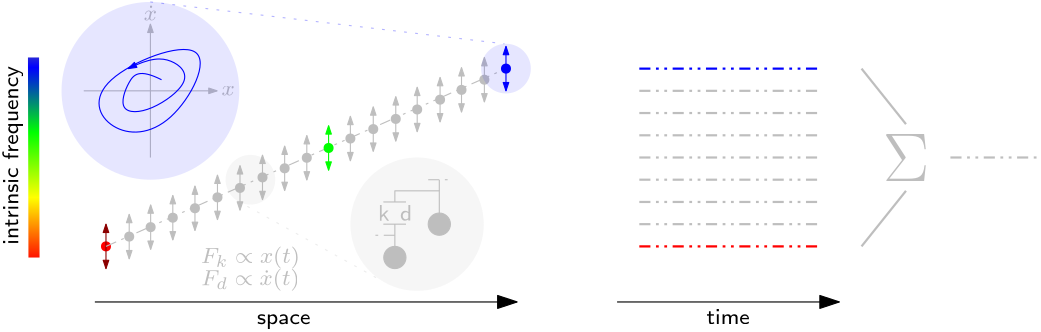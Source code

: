 <?xml version="1.0"?>
<!DOCTYPE ipe SYSTEM "ipe.dtd">
<ipe version="70218" creator="Ipe 7.2.26">
<info created="D:20250527130220" modified="D:20250527180620"/>
<preamble>\renewcommand\rmdefault{cmss}</preamble>
<ipestyle name="basic">
<symbol name="arrow/arc(spx)">
<path stroke="sym-stroke" fill="sym-stroke" pen="sym-pen">
0 0 m
-1 0.333 l
-1 -0.333 l
h
</path>
</symbol>
<symbol name="arrow/farc(spx)">
<path stroke="sym-stroke" fill="white" pen="sym-pen">
0 0 m
-1 0.333 l
-1 -0.333 l
h
</path>
</symbol>
<symbol name="arrow/ptarc(spx)">
<path stroke="sym-stroke" fill="sym-stroke" pen="sym-pen">
0 0 m
-1 0.333 l
-0.8 0 l
-1 -0.333 l
h
</path>
</symbol>
<symbol name="arrow/fptarc(spx)">
<path stroke="sym-stroke" fill="white" pen="sym-pen">
0 0 m
-1 0.333 l
-0.8 0 l
-1 -0.333 l
h
</path>
</symbol>
<symbol name="mark/circle(sx)" transformations="translations">
<path fill="sym-stroke">
0.6 0 0 0.6 0 0 e
0.4 0 0 0.4 0 0 e
</path>
</symbol>
<symbol name="mark/disk(sx)" transformations="translations">
<path fill="sym-stroke">
0.6 0 0 0.6 0 0 e
</path>
</symbol>
<symbol name="mark/fdisk(sfx)" transformations="translations">
<group>
<path fill="sym-fill">
0.5 0 0 0.5 0 0 e
</path>
<path fill="sym-stroke" fillrule="eofill">
0.6 0 0 0.6 0 0 e
0.4 0 0 0.4 0 0 e
</path>
</group>
</symbol>
<symbol name="mark/box(sx)" transformations="translations">
<path fill="sym-stroke" fillrule="eofill">
-0.6 -0.6 m
0.6 -0.6 l
0.6 0.6 l
-0.6 0.6 l
h
-0.4 -0.4 m
0.4 -0.4 l
0.4 0.4 l
-0.4 0.4 l
h
</path>
</symbol>
<symbol name="mark/square(sx)" transformations="translations">
<path fill="sym-stroke">
-0.6 -0.6 m
0.6 -0.6 l
0.6 0.6 l
-0.6 0.6 l
h
</path>
</symbol>
<symbol name="mark/fsquare(sfx)" transformations="translations">
<group>
<path fill="sym-fill">
-0.5 -0.5 m
0.5 -0.5 l
0.5 0.5 l
-0.5 0.5 l
h
</path>
<path fill="sym-stroke" fillrule="eofill">
-0.6 -0.6 m
0.6 -0.6 l
0.6 0.6 l
-0.6 0.6 l
h
-0.4 -0.4 m
0.4 -0.4 l
0.4 0.4 l
-0.4 0.4 l
h
</path>
</group>
</symbol>
<symbol name="mark/cross(sx)" transformations="translations">
<group>
<path fill="sym-stroke">
-0.43 -0.57 m
0.57 0.43 l
0.43 0.57 l
-0.57 -0.43 l
h
</path>
<path fill="sym-stroke">
-0.43 0.57 m
0.57 -0.43 l
0.43 -0.57 l
-0.57 0.43 l
h
</path>
</group>
</symbol>
<symbol name="arrow/fnormal(spx)">
<path stroke="sym-stroke" fill="white" pen="sym-pen">
0 0 m
-1 0.333 l
-1 -0.333 l
h
</path>
</symbol>
<symbol name="arrow/pointed(spx)">
<path stroke="sym-stroke" fill="sym-stroke" pen="sym-pen">
0 0 m
-1 0.333 l
-0.8 0 l
-1 -0.333 l
h
</path>
</symbol>
<symbol name="arrow/fpointed(spx)">
<path stroke="sym-stroke" fill="white" pen="sym-pen">
0 0 m
-1 0.333 l
-0.8 0 l
-1 -0.333 l
h
</path>
</symbol>
<symbol name="arrow/linear(spx)">
<path stroke="sym-stroke" pen="sym-pen">
-1 0.333 m
0 0 l
-1 -0.333 l
</path>
</symbol>
<symbol name="arrow/fdouble(spx)">
<path stroke="sym-stroke" fill="white" pen="sym-pen">
0 0 m
-1 0.333 l
-1 -0.333 l
h
-1 0 m
-2 0.333 l
-2 -0.333 l
h
</path>
</symbol>
<symbol name="arrow/double(spx)">
<path stroke="sym-stroke" fill="sym-stroke" pen="sym-pen">
0 0 m
-1 0.333 l
-1 -0.333 l
h
-1 0 m
-2 0.333 l
-2 -0.333 l
h
</path>
</symbol>
<symbol name="arrow/mid-normal(spx)">
<path stroke="sym-stroke" fill="sym-stroke" pen="sym-pen">
0.5 0 m
-0.5 0.333 l
-0.5 -0.333 l
h
</path>
</symbol>
<symbol name="arrow/mid-fnormal(spx)">
<path stroke="sym-stroke" fill="white" pen="sym-pen">
0.5 0 m
-0.5 0.333 l
-0.5 -0.333 l
h
</path>
</symbol>
<symbol name="arrow/mid-pointed(spx)">
<path stroke="sym-stroke" fill="sym-stroke" pen="sym-pen">
0.5 0 m
-0.5 0.333 l
-0.3 0 l
-0.5 -0.333 l
h
</path>
</symbol>
<symbol name="arrow/mid-fpointed(spx)">
<path stroke="sym-stroke" fill="white" pen="sym-pen">
0.5 0 m
-0.5 0.333 l
-0.3 0 l
-0.5 -0.333 l
h
</path>
</symbol>
<symbol name="arrow/mid-double(spx)">
<path stroke="sym-stroke" fill="sym-stroke" pen="sym-pen">
1 0 m
0 0.333 l
0 -0.333 l
h
0 0 m
-1 0.333 l
-1 -0.333 l
h
</path>
</symbol>
<symbol name="arrow/mid-fdouble(spx)">
<path stroke="sym-stroke" fill="white" pen="sym-pen">
1 0 m
0 0.333 l
0 -0.333 l
h
0 0 m
-1 0.333 l
-1 -0.333 l
h
</path>
</symbol>
<anglesize name="22.5 deg" value="22.5"/>
<anglesize name="30 deg" value="30"/>
<anglesize name="45 deg" value="45"/>
<anglesize name="60 deg" value="60"/>
<anglesize name="90 deg" value="90"/>
<arrowsize name="large" value="10"/>
<arrowsize name="small" value="5"/>
<arrowsize name="tiny" value="3"/>
<color name="blue" value="0 0 1"/>
<color name="brown" value="0.647 0.165 0.165"/>
<color name="darkblue" value="0 0 0.545"/>
<color name="darkcyan" value="0 0.545 0.545"/>
<color name="darkgray" value="0.663"/>
<color name="darkgreen" value="0 0.392 0"/>
<color name="darkmagenta" value="0.545 0 0.545"/>
<color name="darkorange" value="1 0.549 0"/>
<color name="darkred" value="0.545 0 0"/>
<color name="gold" value="1 0.843 0"/>
<color name="gray" value="0.745"/>
<color name="green" value="0 1 0"/>
<color name="lightblue" value="0.678 0.847 0.902"/>
<color name="lightcyan" value="0.878 1 1"/>
<color name="lightgray" value="0.827"/>
<color name="lightgreen" value="0.565 0.933 0.565"/>
<color name="lightyellow" value="1 1 0.878"/>
<color name="navy" value="0 0 0.502"/>
<color name="orange" value="1 0.647 0"/>
<color name="pink" value="1 0.753 0.796"/>
<color name="purple" value="0.627 0.125 0.941"/>
<color name="red" value="1 0 0"/>
<color name="seagreen" value="0.18 0.545 0.341"/>
<color name="turquoise" value="0.251 0.878 0.816"/>
<color name="violet" value="0.933 0.51 0.933"/>
<color name="yellow" value="1 1 0"/>
<dashstyle name="dash dot dotted" value="[4 2 1 2 1 2] 0"/>
<dashstyle name="dash dotted" value="[4 2 1 2] 0"/>
<dashstyle name="dashed" value="[4] 0"/>
<dashstyle name="dotted" value="[1 3] 0"/>
<gridsize name="10 pts (~3.5 mm)" value="10"/>
<gridsize name="14 pts (~5 mm)" value="14"/>
<gridsize name="16 pts (~6 mm)" value="16"/>
<gridsize name="20 pts (~7 mm)" value="20"/>
<gridsize name="28 pts (~10 mm)" value="28"/>
<gridsize name="32 pts (~12 mm)" value="32"/>
<gridsize name="4 pts" value="4"/>
<gridsize name="56 pts (~20 mm)" value="56"/>
<gridsize name="8 pts (~3 mm)" value="8"/>
<opacity name="10%" value="0.1"/>
<opacity name="30%" value="0.3"/>
<opacity name="50%" value="0.5"/>
<opacity name="75%" value="0.75"/>
<pen name="fat" value="1.2"/>
<pen name="heavier" value="0.8"/>
<pen name="ultrafat" value="2"/>
<symbolsize name="large" value="5"/>
<symbolsize name="small" value="2"/>
<symbolsize name="tiny" value="1.1"/>
<textsize name="Huge" value="\Huge"/>
<textsize name="LARGE" value="\LARGE"/>
<textsize name="Large" value="\Large"/>
<textsize name="footnote" value="\footnotesize"/>
<textsize name="huge" value="\huge"/>
<textsize name="large" value="\large"/>
<textsize name="script" value="\scriptsize"/>
<textsize name="small" value="\small"/>
<textsize name="tiny" value="\tiny"/>
<textstyle name="center" begin="\begin{center}" end="\end{center}"/>
<textstyle name="item" begin="\begin{itemize}\item{}" end="\end{itemize}"/>
<textstyle name="itemize" begin="\begin{itemize}" end="\end{itemize}"/>
<tiling name="falling" angle="-60" step="4" width="1"/>
<tiling name="rising" angle="30" step="4" width="1"/>
</ipestyle>
<ipestyle name="cushion-gradients">
<gradient name="gradient-blue" type="radial" coords="-3.2 19.2 0 8 8 16" extend="yes">
 <stop offset="0" color="0.541 0.824 1"/>
 <stop offset="0.4" color="0.38 0.576 0.812"/>
 <stop offset="1" color="0.263 0.4 0.565"/>
</gradient>
<gradient name="gradient-brown" type="radial" coords="-3.2 19.2 0 8 8 16" extend="yes">
 <stop offset="0" color="1 0.816 0.518"/>
 <stop offset="0.4" color="0.702 0.573 0.365"/>
 <stop offset="1" color="0.49 0.4 0.255"/>
</gradient>
<gradient name="gradient-green" type="radial" coords="-3.2 19.2 0 8 8 16" extend="yes">
 <stop offset="0" color="0.667 1 0.463"/>
 <stop offset="0.4" color="0.467 0.718 0.325"/>
 <stop offset="1" color="0.325 0.502 0.227"/>
</gradient>
<gradient name="gradient-orange" type="radial" coords="-3.2 19.2 0 8 8 16" extend="yes">
 <stop offset="0" color="1 0.706 0"/>
 <stop offset="0.4" color="1 0.494 0"/>
 <stop offset="1" color="0.698 0.345 0"/>
</gradient>
<gradient name="gradient-purple" type="radial" coords="-3.2 19.2 0 8 8 16" extend="yes">
 <stop offset="0" color="1 0.643 0.984"/>
 <stop offset="0.4" color="0.757 0.451 0.69"/>
 <stop offset="1" color="0.529 0.314 0.482"/>
</gradient>
<gradient name="gradient-red" type="radial" coords="-3.2 19.2 0 8 8 16" extend="yes">
 <stop offset="0" color="1 0.714 0.714"/>
 <stop offset="0.4" color="1 0.502 0.502"/>
 <stop offset="1" color="0.698 0.349 0.349"/>
</gradient>
<gradient name="gradient-yellow" type="radial" coords="-3.2 19.2 0 8 8 16" extend="yes">
 <stop offset="0" color="1 1 0"/>
 <stop offset="0.4" color="1 0.835 0"/>
 <stop offset="1" color="0.698 0.584 0"/>
</gradient>
<gradient name="linear" type="axial" coords="75 0 325 0" extend="yes">
 <stop offset="0" color="1 0 0"/>
 <stop offset="0.25" color="1 1 0"/>
 <stop offset="0.5" color="0 1 0"/>
 <stop offset="0.75" color="0 0 1"/>
 <stop offset="1" color="1 1 0"/>
</gradient>
</ipestyle>
<page>
<layer name="Background"/>
<layer name="Foreground"/>
<layer name="Zoom"/>
<view layers="Background Foreground Zoom" active="Zoom"/>
<path layer="Background" matrix="1 0 0 1 0 -4" stroke="black" arrow="normal/normal">
204 688 m
356 688 l
</path>
<use layer="Foreground" matrix="1 0 0 1 -48 -80" name="mark/disk(sx)" pos="256 784" size="normal" stroke="red"/>
<path stroke="darkred" arrow="normal/tiny" rarrow="normal/tiny">
208 696 m
208 712 l
</path>
<path stroke="gray" dash="dash dot dotted">
208 704 m
352 768 l
</path>
<use matrix="1 0 0 1 96 -16" name="mark/disk(sx)" pos="256 784" size="normal" stroke="blue"/>
<path matrix="1 0 0 1 144 64" stroke="blue" arrow="normal/tiny" rarrow="normal/tiny">
208 696 m
208 712 l
</path>
<use matrix="1 0 0 1 -39.6328 -76.4703" name="mark/disk(sx)" pos="256 784" size="normal" stroke="gray"/>
<path matrix="1 0 0 1 8.36725 3.52965" stroke="gray" arrow="normal/tiny" rarrow="normal/tiny">
208 696 m
208 712 l
</path>
<use matrix="1 0 0 1 -31.9189 -73.0713" name="mark/disk(sx)" pos="256 784" size="normal" stroke="gray"/>
<path matrix="1 0 0 1 16.0812 6.92868" stroke="gray" arrow="normal/tiny" rarrow="normal/tiny">
208 696 m
208 712 l
</path>
<use matrix="1 0 0 1 -23.944 -69.6721" name="mark/disk(sx)" pos="256 784" size="normal" stroke="gray"/>
<path matrix="1 0 0 1 24.0561 10.3278" stroke="gray" arrow="normal/tiny" rarrow="normal/tiny">
208 696 m
208 712 l
</path>
<use matrix="1 0 0 1 -15.9691 -66.273" name="mark/disk(sx)" pos="256 784" size="normal" stroke="gray"/>
<path matrix="1 0 0 1 32.031 13.7269" stroke="gray" arrow="normal/tiny" rarrow="normal/tiny">
208 696 m
208 712 l
</path>
<use matrix="1 0 0 1 -7.86347 -62.3509" name="mark/disk(sx)" pos="256 784" size="normal" stroke="gray"/>
<path matrix="1 0 0 1 40.1366 17.649" stroke="gray" arrow="normal/tiny" rarrow="normal/tiny">
208 696 m
208 712 l
</path>
<use matrix="1 0 0 1 0.242165 -58.9518" name="mark/disk(sx)" pos="256 784" size="normal" stroke="gray"/>
<path matrix="1 0 0 1 48.2422 21.0482" stroke="gray" arrow="normal/tiny" rarrow="normal/tiny">
208 696 m
208 712 l
</path>
<use matrix="1 0 0 1 8.34779 -55.1604" name="mark/disk(sx)" pos="256 784" size="normal" stroke="gray"/>
<path matrix="1 0 0 1 56.3478 24.8395" stroke="gray" arrow="normal/tiny" rarrow="normal/tiny">
208 696 m
208 712 l
</path>
<use matrix="1 0 0 1 16.3227 -51.892" name="mark/disk(sx)" pos="256 784" size="normal" stroke="gray"/>
<path matrix="1 0 0 1 64.3227 28.1079" stroke="gray" arrow="normal/tiny" rarrow="normal/tiny">
208 696 m
208 712 l
</path>
<use matrix="1 0 0 1 24.2976 -48.1007" name="mark/disk(sx)" pos="256 784" size="normal" stroke="gray"/>
<path matrix="1 0 0 1 72.2976 31.8992" stroke="gray" arrow="normal/tiny" rarrow="normal/tiny">
208 696 m
208 712 l
</path>
<use matrix="1 0 0 1 32.1417 -44.5708" name="mark/disk(sx)" pos="256 784" size="normal" stroke="green"/>
<path matrix="1 0 0 1 80.1418 35.4291" stroke="green" arrow="normal/tiny" rarrow="normal/tiny">
208 696 m
208 712 l
</path>
<use matrix="1 0 0 1 39.9859 -41.1717" name="mark/disk(sx)" pos="256 784" size="normal" stroke="gray"/>
<path matrix="1 0 0 1 87.9859 38.8283" stroke="gray" arrow="normal/tiny" rarrow="normal/tiny">
208 696 m
208 712 l
</path>
<use matrix="1 0 0 1 48.2223 -37.7726" name="mark/disk(sx)" pos="256 784" size="normal" stroke="gray"/>
<path matrix="1 0 0 1 96.2223 42.2274" stroke="gray" arrow="normal/tiny" rarrow="normal/tiny">
208 696 m
208 712 l
</path>
<use matrix="1 0 0 1 56.3279 -34.112" name="mark/disk(sx)" pos="256 784" size="normal" stroke="gray"/>
<path matrix="1 0 0 1 104.328 45.888" stroke="gray" arrow="normal/tiny" rarrow="normal/tiny">
208 696 m
208 712 l
</path>
<use matrix="1 0 0 1 64.0413 -30.7128" name="mark/disk(sx)" pos="256 784" size="normal" stroke="gray"/>
<path matrix="1 0 0 1 112.041 49.2871" stroke="gray" arrow="normal/tiny" rarrow="normal/tiny">
208 696 m
208 712 l
</path>
<use matrix="1 0 0 1 72.2777 -27.1829" name="mark/disk(sx)" pos="256 784" size="normal" stroke="gray"/>
<path matrix="1 0 0 1 120.278 52.817" stroke="gray" arrow="normal/tiny" rarrow="normal/tiny">
208 696 m
208 712 l
</path>
<use matrix="1 0 0 1 79.9911 -23.6531" name="mark/disk(sx)" pos="256 784" size="normal" stroke="gray"/>
<path matrix="1 0 0 1 127.991 56.3469" stroke="gray" arrow="normal/tiny" rarrow="normal/tiny">
208 696 m
208 712 l
</path>
<use matrix="1 0 0 1 88.2275 -19.9925" name="mark/disk(sx)" pos="256 784" size="normal" stroke="gray"/>
<path matrix="1 0 0 1 136.228 60.0075" stroke="gray" arrow="normal/tiny" rarrow="normal/tiny">
208 696 m
208 712 l
</path>
<path matrix="-0.00090539 0.375005 -1 -0.00033952 964.159 670.265" fill="white" gradient="linear">
80 784 m
80 780 l
272 780 l
272 784 l
h
</path>
<text matrix="1 0 0 1 0 -4" transformations="translations" pos="272 680" stroke="black" type="label" width="19.214" height="3.542" depth="1.55" halign="center" valign="baseline" size="footnote">space</text>
<text matrix="0 1 -1 0 904.384 540.613" pos="164 728" stroke="black" type="label" width="64.379" height="5.535" depth="1.55" valign="baseline" size="footnote">intrinsic frequency</text>
<path layer="Zoom" matrix="1 0 0 1 0 4" fill="darkgray" opacity="10%" stroke-opacity="opaque">
8.94427 0 0 8.94427 260 724 e
</path>
<path fill="darkgray" opacity="10%" stroke-opacity="opaque">
24 0 -0 24 320 712 e
</path>
<path stroke="gray" dash="dotted" opacity="10%" stroke-opacity="30%">
255.371 720.347 m
307.711 691.385 l
</path>
<path matrix="1 0 0 1 0 -4" stroke="gray" fill="gray">
4 0 -0 4 312 704 e
</path>
<path matrix="1 0 0 1 16 8" stroke="gray" fill="gray">
4 0 0 4 312 704 e
</path>
<path stroke="gray">
312 704 m
312 712 l
308 712 l
316 712 l
</path>
<path stroke="gray">
328 712 m
328 724 l
312 724 l
312 720 l
308 720 l
316 720 l
</path>
<path matrix="1 0 0 1 0 -0.0569797" stroke="gray">
328 724 m
328 728 l
</path>
<path stroke="gray" dash="dash dotted">
324 728 m
332 728 l
</path>
<path stroke="gray" dash="dash dotted">
312 708 m
304 708 l
</path>
<text matrix="1 0 0 1 4 0" transformations="translations" pos="304 716" stroke="gray" type="label" width="4.137" height="5.535" depth="0" halign="center" valign="center" size="footnote">k</text>
<text matrix="1 0 0 1 12 0" transformations="translations" pos="304 716" stroke="gray" type="label" width="4.373" height="5.535" depth="0" halign="center" valign="center" size="footnote">d</text>
<text matrix="1 0 0 1 -44 -16" transformations="translations" pos="304 716" stroke="gray" type="label" width="35.635" height="5.98" depth="1.99" halign="center" valign="center" size="footnote" style="math">F_k \propto x(t)</text>
<text matrix="1 0 0 1 -44 -24" transformations="translations" pos="304 716" stroke="gray" type="label" width="35.4" height="5.98" depth="1.99" halign="center" valign="center" size="footnote" style="math">F_d \propto \dot{x}(t)</text>
<path matrix="1 0 0 1 92 44" fill="blue" opacity="10%" stroke-opacity="opaque">
8.94427 0 0 8.94427 260 724 e
</path>
<path stroke="gray" arrow="normal/tiny">
224 736 m
224 784 l
</path>
<path stroke="gray" arrow="normal/tiny">
200 760 m
248 760 l
</path>
<text matrix="1 0 0 1 8 8" transformations="translations" pos="244 752" stroke="gray" type="label" width="4.767" height="3.432" depth="0" halign="center" valign="center" size="footnote" style="math">x</text>
<text matrix="1 0 0 1 -20 36" transformations="translations" pos="244 752" stroke="gray" type="label" width="4.767" height="5.345" depth="0" halign="center" valign="center" size="footnote" style="math">\dot{x}</text>
<path stroke="blue">
208 744
232 744
252 784
200 764 u
</path>
<path stroke="blue" arrow="normal/tiny">
228 764 m
220 768
216 764
212 752
224 752
240 764
232 772
224 772
216 768 c
</path>
<path fill="blue" opacity="10%" stroke-opacity="opaque">
32 -0 0 32 224 760 e
</path>
<path stroke="blue" dash="dotted" opacity="10%" stroke-opacity="30%">
223.953 792 m
351.451 776.927 l
</path>
<path stroke="red" dash="dash dot dotted" pen="heavier">
400 704 m
464 704 l
</path>
<path stroke="blue" dash="dash dot dotted" pen="heavier">
400 768 m
464 768 l
</path>
<path stroke="gray" dash="dash dot dotted" pen="heavier">
400 760 m
464 760 l
</path>
<path matrix="1 0 0 1 0 -8" stroke="gray" dash="dash dot dotted" pen="heavier">
400 760 m
464 760 l
</path>
<path matrix="1 0 0 1 0 -16" stroke="gray" dash="dash dot dotted" pen="heavier">
400 760 m
464 760 l
</path>
<path matrix="1 0 0 1 0 -24" stroke="gray" dash="dash dot dotted" pen="heavier">
400 760 m
464 760 l
</path>
<path matrix="1 0 0 1 0 -32" stroke="gray" dash="dash dot dotted" pen="heavier">
400 760 m
464 760 l
</path>
<path matrix="1 0 0 1 0 -40" stroke="gray" dash="dash dot dotted" pen="heavier">
400 760 m
464 760 l
</path>
<path matrix="1 0 0 1 0 -48" stroke="gray" dash="dash dot dotted" pen="heavier">
400 760 m
464 760 l
</path>
<path stroke="black" arrow="normal/normal">
392 684 m
472 684 l
</path>
<text matrix="1 0 0 1 160 -4" transformations="translations" pos="272 680" stroke="black" type="label" width="15.567" height="5.462" depth="0" halign="center" valign="baseline" size="footnote">time</text>
<text matrix="1 0 0 1 -8 8" transformations="translations" pos="504 728" stroke="gray" type="label" width="16.548" height="16.934" depth="0" halign="center" valign="center" size="Huge" style="math">\Sigma</text>
<path stroke="gray" pen="heavier">
480 768 m
496 748 l
</path>
<path stroke="gray" pen="heavier">
496 724 m
480 704 l
</path>
<path stroke="gray" dash="dash dot dotted" pen="heavier">
512 736 m
544 736 l
</path>
</page>
</ipe>
